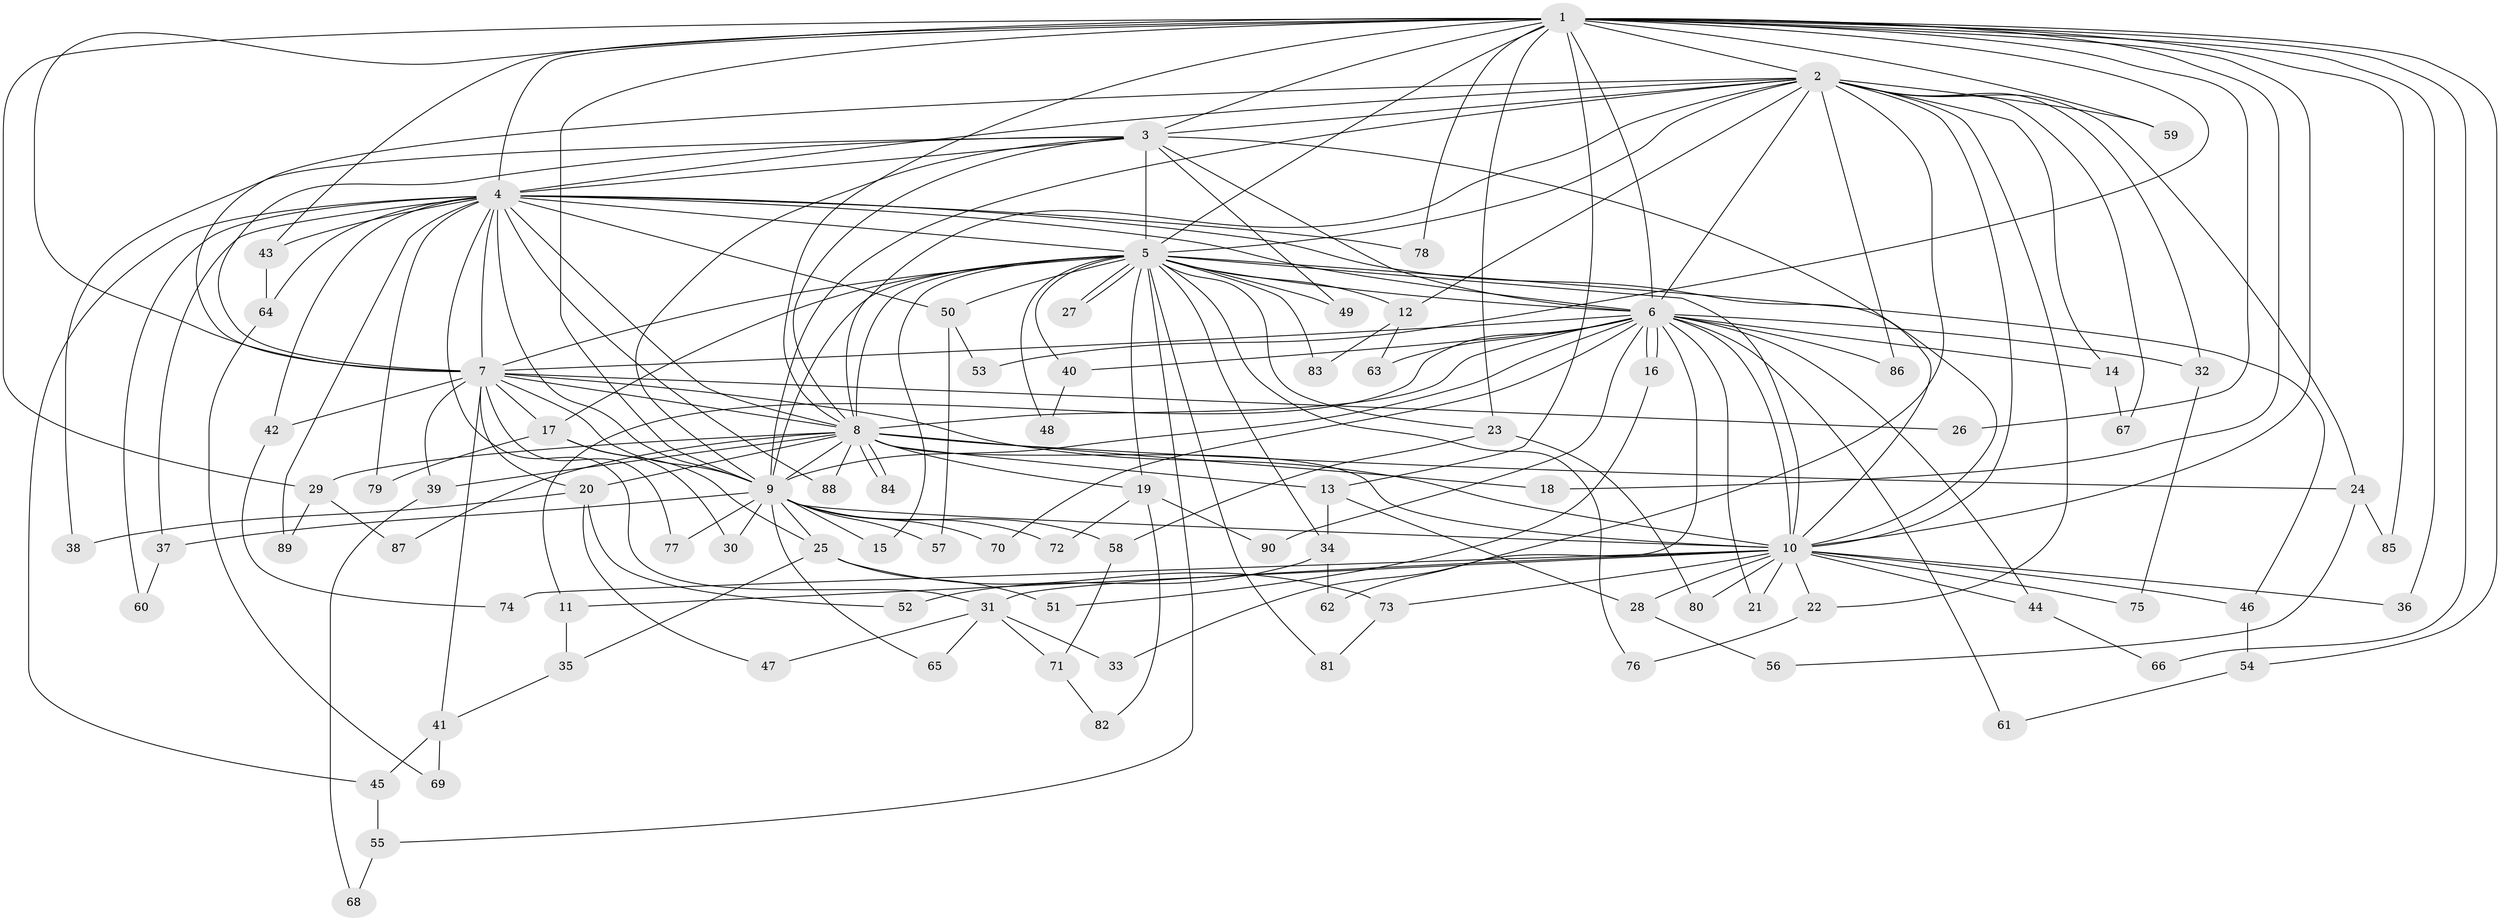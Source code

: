 // coarse degree distribution, {16: 0.022222222222222223, 21: 0.022222222222222223, 20: 0.022222222222222223, 15: 0.044444444444444446, 11: 0.022222222222222223, 13: 0.022222222222222223, 4: 0.15555555555555556, 1: 0.06666666666666667, 14: 0.022222222222222223, 2: 0.4, 5: 0.044444444444444446, 7: 0.022222222222222223, 3: 0.1111111111111111, 6: 0.022222222222222223}
// Generated by graph-tools (version 1.1) at 2025/49/03/04/25 22:49:45]
// undirected, 90 vertices, 205 edges
graph export_dot {
  node [color=gray90,style=filled];
  1;
  2;
  3;
  4;
  5;
  6;
  7;
  8;
  9;
  10;
  11;
  12;
  13;
  14;
  15;
  16;
  17;
  18;
  19;
  20;
  21;
  22;
  23;
  24;
  25;
  26;
  27;
  28;
  29;
  30;
  31;
  32;
  33;
  34;
  35;
  36;
  37;
  38;
  39;
  40;
  41;
  42;
  43;
  44;
  45;
  46;
  47;
  48;
  49;
  50;
  51;
  52;
  53;
  54;
  55;
  56;
  57;
  58;
  59;
  60;
  61;
  62;
  63;
  64;
  65;
  66;
  67;
  68;
  69;
  70;
  71;
  72;
  73;
  74;
  75;
  76;
  77;
  78;
  79;
  80;
  81;
  82;
  83;
  84;
  85;
  86;
  87;
  88;
  89;
  90;
  1 -- 2;
  1 -- 3;
  1 -- 4;
  1 -- 5;
  1 -- 6;
  1 -- 7;
  1 -- 8;
  1 -- 9;
  1 -- 10;
  1 -- 13;
  1 -- 18;
  1 -- 23;
  1 -- 26;
  1 -- 29;
  1 -- 36;
  1 -- 43;
  1 -- 53;
  1 -- 54;
  1 -- 59;
  1 -- 66;
  1 -- 78;
  1 -- 85;
  2 -- 3;
  2 -- 4;
  2 -- 5;
  2 -- 6;
  2 -- 7;
  2 -- 8;
  2 -- 9;
  2 -- 10;
  2 -- 12;
  2 -- 14;
  2 -- 22;
  2 -- 24;
  2 -- 32;
  2 -- 33;
  2 -- 59;
  2 -- 67;
  2 -- 86;
  3 -- 4;
  3 -- 5;
  3 -- 6;
  3 -- 7;
  3 -- 8;
  3 -- 9;
  3 -- 10;
  3 -- 38;
  3 -- 49;
  4 -- 5;
  4 -- 6;
  4 -- 7;
  4 -- 8;
  4 -- 9;
  4 -- 10;
  4 -- 31;
  4 -- 37;
  4 -- 42;
  4 -- 43;
  4 -- 45;
  4 -- 50;
  4 -- 60;
  4 -- 64;
  4 -- 78;
  4 -- 79;
  4 -- 88;
  4 -- 89;
  5 -- 6;
  5 -- 7;
  5 -- 8;
  5 -- 9;
  5 -- 10;
  5 -- 12;
  5 -- 15;
  5 -- 17;
  5 -- 19;
  5 -- 23;
  5 -- 27;
  5 -- 27;
  5 -- 34;
  5 -- 40;
  5 -- 46;
  5 -- 48;
  5 -- 49;
  5 -- 50;
  5 -- 55;
  5 -- 76;
  5 -- 81;
  5 -- 83;
  6 -- 7;
  6 -- 8;
  6 -- 9;
  6 -- 10;
  6 -- 11;
  6 -- 14;
  6 -- 16;
  6 -- 16;
  6 -- 21;
  6 -- 32;
  6 -- 40;
  6 -- 44;
  6 -- 61;
  6 -- 62;
  6 -- 63;
  6 -- 70;
  6 -- 86;
  6 -- 90;
  7 -- 8;
  7 -- 9;
  7 -- 10;
  7 -- 17;
  7 -- 20;
  7 -- 26;
  7 -- 39;
  7 -- 41;
  7 -- 42;
  7 -- 77;
  8 -- 9;
  8 -- 10;
  8 -- 13;
  8 -- 18;
  8 -- 19;
  8 -- 20;
  8 -- 24;
  8 -- 29;
  8 -- 39;
  8 -- 84;
  8 -- 84;
  8 -- 87;
  8 -- 88;
  9 -- 10;
  9 -- 15;
  9 -- 25;
  9 -- 30;
  9 -- 37;
  9 -- 57;
  9 -- 58;
  9 -- 65;
  9 -- 70;
  9 -- 72;
  9 -- 77;
  10 -- 11;
  10 -- 21;
  10 -- 22;
  10 -- 28;
  10 -- 31;
  10 -- 36;
  10 -- 44;
  10 -- 46;
  10 -- 73;
  10 -- 74;
  10 -- 75;
  10 -- 80;
  11 -- 35;
  12 -- 63;
  12 -- 83;
  13 -- 28;
  13 -- 34;
  14 -- 67;
  16 -- 51;
  17 -- 25;
  17 -- 30;
  17 -- 79;
  19 -- 72;
  19 -- 82;
  19 -- 90;
  20 -- 38;
  20 -- 47;
  20 -- 52;
  22 -- 76;
  23 -- 58;
  23 -- 80;
  24 -- 56;
  24 -- 85;
  25 -- 35;
  25 -- 51;
  25 -- 73;
  28 -- 56;
  29 -- 87;
  29 -- 89;
  31 -- 33;
  31 -- 47;
  31 -- 65;
  31 -- 71;
  32 -- 75;
  34 -- 52;
  34 -- 62;
  35 -- 41;
  37 -- 60;
  39 -- 68;
  40 -- 48;
  41 -- 45;
  41 -- 69;
  42 -- 74;
  43 -- 64;
  44 -- 66;
  45 -- 55;
  46 -- 54;
  50 -- 53;
  50 -- 57;
  54 -- 61;
  55 -- 68;
  58 -- 71;
  64 -- 69;
  71 -- 82;
  73 -- 81;
}
